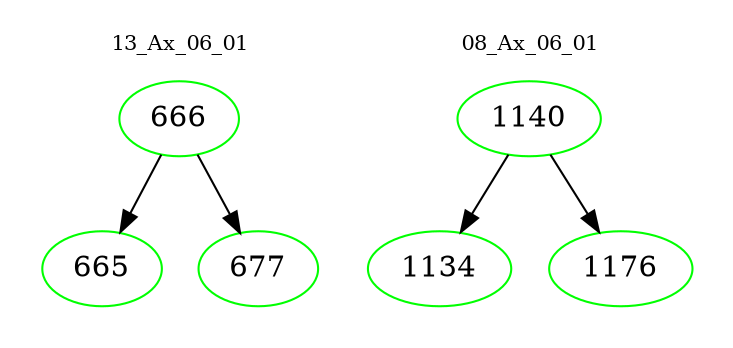digraph{
subgraph cluster_0 {
color = white
label = "13_Ax_06_01";
fontsize=10;
T0_666 [label="666", color="green"]
T0_666 -> T0_665 [color="black"]
T0_665 [label="665", color="green"]
T0_666 -> T0_677 [color="black"]
T0_677 [label="677", color="green"]
}
subgraph cluster_1 {
color = white
label = "08_Ax_06_01";
fontsize=10;
T1_1140 [label="1140", color="green"]
T1_1140 -> T1_1134 [color="black"]
T1_1134 [label="1134", color="green"]
T1_1140 -> T1_1176 [color="black"]
T1_1176 [label="1176", color="green"]
}
}
